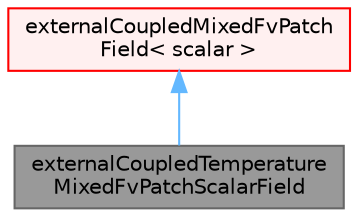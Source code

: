 digraph "externalCoupledTemperatureMixedFvPatchScalarField"
{
 // LATEX_PDF_SIZE
  bgcolor="transparent";
  edge [fontname=Helvetica,fontsize=10,labelfontname=Helvetica,labelfontsize=10];
  node [fontname=Helvetica,fontsize=10,shape=box,height=0.2,width=0.4];
  Node1 [id="Node000001",label="externalCoupledTemperature\lMixedFvPatchScalarField",height=0.2,width=0.4,color="gray40", fillcolor="grey60", style="filled", fontcolor="black",tooltip="This boundary condition provides a temperatue interface to an external application."];
  Node2 -> Node1 [id="edge1_Node000001_Node000002",dir="back",color="steelblue1",style="solid",tooltip=" "];
  Node2 [id="Node000002",label="externalCoupledMixedFvPatch\lField\< scalar \>",height=0.2,width=0.4,color="red", fillcolor="#FFF0F0", style="filled",URL="$classFoam_1_1externalCoupledMixedFvPatchField.html",tooltip=" "];
}
